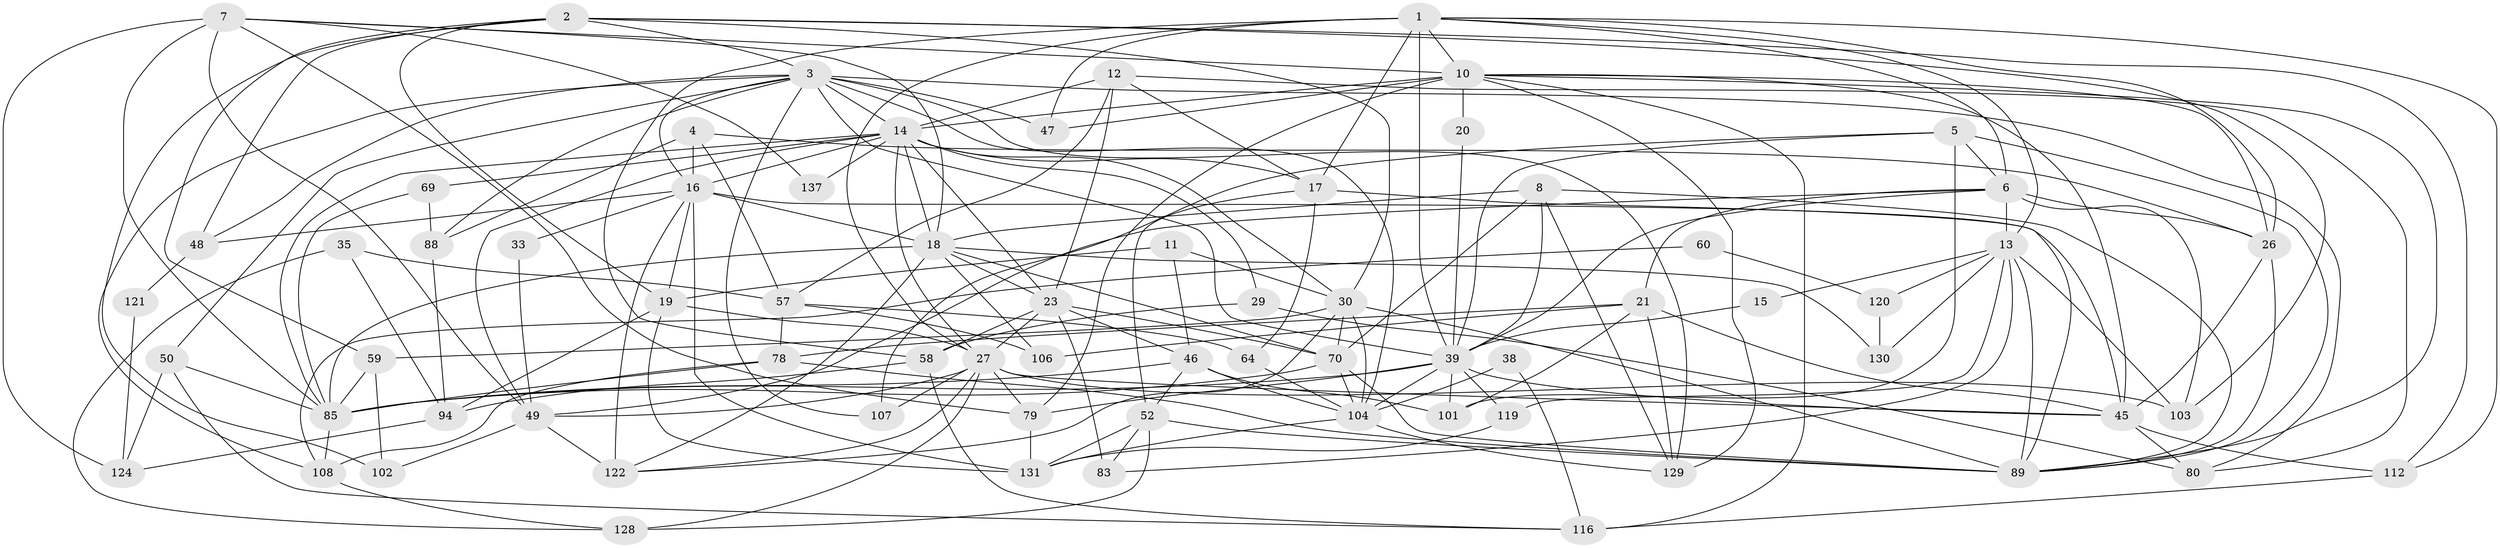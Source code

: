 // original degree distribution, {2: 0.14285714285714285, 4: 0.3142857142857143, 3: 0.25, 6: 0.1, 5: 0.1357142857142857, 7: 0.03571428571428571, 8: 0.014285714285714285, 9: 0.007142857142857143}
// Generated by graph-tools (version 1.1) at 2025/14/03/09/25 04:14:59]
// undirected, 70 vertices, 196 edges
graph export_dot {
graph [start="1"]
  node [color=gray90,style=filled];
  1 [super="+126+44"];
  2 [super="+22"];
  3 [super="+32+62"];
  4;
  5 [super="+92"];
  6 [super="+93+51"];
  7 [super="+71+72+36"];
  8 [super="+9"];
  10 [super="+67+98+136"];
  11;
  12 [super="+37+55"];
  13 [super="+25+43"];
  14 [super="+68"];
  15;
  16 [super="+34+76+138"];
  17 [super="+31+110"];
  18 [super="+24"];
  19 [super="+109+28"];
  20;
  21;
  23 [super="+125+42"];
  26 [super="+133"];
  27 [super="+41+53"];
  29;
  30 [super="+54+84"];
  33;
  35 [super="+63"];
  38;
  39 [super="+40"];
  45 [super="+73"];
  46 [super="+105+99"];
  47;
  48;
  49 [super="+81"];
  50;
  52 [super="+117+86"];
  57 [super="+87+66"];
  58 [super="+77"];
  59;
  60;
  64 [super="+97"];
  69;
  70 [super="+139+90"];
  78 [super="+82"];
  79 [super="+114"];
  80;
  83;
  85 [super="+100"];
  88;
  89 [super="+134"];
  94;
  101 [super="+111"];
  102;
  103;
  104 [super="+115"];
  106;
  107;
  108;
  112;
  116;
  119;
  120;
  121;
  122 [super="+135"];
  124;
  128;
  129;
  130;
  131;
  137;
  1 -- 17 [weight=2];
  1 -- 39;
  1 -- 10;
  1 -- 47;
  1 -- 112;
  1 -- 58;
  1 -- 27;
  1 -- 26;
  1 -- 13;
  1 -- 6;
  2 -- 48;
  2 -- 103;
  2 -- 112;
  2 -- 19;
  2 -- 102;
  2 -- 59;
  2 -- 3;
  2 -- 30;
  3 -- 104;
  3 -- 88;
  3 -- 129;
  3 -- 107;
  3 -- 47;
  3 -- 48;
  3 -- 80;
  3 -- 50;
  3 -- 108;
  3 -- 16;
  3 -- 39;
  3 -- 14;
  4 -- 88;
  4 -- 57;
  4 -- 16;
  4 -- 26;
  5 -- 107;
  5 -- 89;
  5 -- 101;
  5 -- 39;
  5 -- 6;
  6 -- 13 [weight=2];
  6 -- 26;
  6 -- 103;
  6 -- 21;
  6 -- 39;
  6 -- 49;
  7 -- 10;
  7 -- 137;
  7 -- 85;
  7 -- 18;
  7 -- 49;
  7 -- 124;
  7 -- 79;
  8 -- 129;
  8 -- 89;
  8 -- 70;
  8 -- 39;
  8 -- 18;
  10 -- 129;
  10 -- 20;
  10 -- 116;
  10 -- 79;
  10 -- 26;
  10 -- 47;
  10 -- 89;
  10 -- 45;
  10 -- 14;
  11 -- 19;
  11 -- 30;
  11 -- 46;
  12 -- 80;
  12 -- 57;
  12 -- 17;
  12 -- 23;
  12 -- 14 [weight=2];
  13 -- 119;
  13 -- 120;
  13 -- 83;
  13 -- 89 [weight=2];
  13 -- 15;
  13 -- 130;
  13 -- 103;
  14 -- 18;
  14 -- 69;
  14 -- 137;
  14 -- 16;
  14 -- 17;
  14 -- 49;
  14 -- 85;
  14 -- 23;
  14 -- 27 [weight=2];
  14 -- 29;
  14 -- 30;
  15 -- 39 [weight=2];
  16 -- 131 [weight=2];
  16 -- 48;
  16 -- 122;
  16 -- 19;
  16 -- 33;
  16 -- 18;
  16 -- 45;
  17 -- 64;
  17 -- 52;
  17 -- 89;
  18 -- 70;
  18 -- 130;
  18 -- 106;
  18 -- 85;
  18 -- 23;
  18 -- 122;
  19 -- 131;
  19 -- 94;
  19 -- 27;
  20 -- 39;
  21 -- 101;
  21 -- 129;
  21 -- 45;
  21 -- 78;
  21 -- 106;
  23 -- 83;
  23 -- 58;
  23 -- 27 [weight=2];
  23 -- 46;
  23 -- 70;
  26 -- 89;
  26 -- 45;
  27 -- 49 [weight=2];
  27 -- 128;
  27 -- 103;
  27 -- 107;
  27 -- 45;
  27 -- 79;
  27 -- 122;
  29 -- 80;
  29 -- 58;
  30 -- 59;
  30 -- 104;
  30 -- 122;
  30 -- 89;
  30 -- 70;
  33 -- 49;
  35 -- 94;
  35 -- 128;
  35 -- 57;
  38 -- 116;
  38 -- 104;
  39 -- 45;
  39 -- 85;
  39 -- 79;
  39 -- 101;
  39 -- 104;
  39 -- 119;
  45 -- 80;
  45 -- 112;
  46 -- 85;
  46 -- 104;
  46 -- 52;
  46 -- 101;
  48 -- 121;
  49 -- 122;
  49 -- 102;
  50 -- 116;
  50 -- 124;
  50 -- 85;
  52 -- 131;
  52 -- 128;
  52 -- 83;
  52 -- 89;
  57 -- 64;
  57 -- 78 [weight=2];
  57 -- 106;
  58 -- 94;
  58 -- 116;
  59 -- 102;
  59 -- 85;
  60 -- 108;
  60 -- 120;
  64 -- 104;
  69 -- 88;
  69 -- 85;
  70 -- 89;
  70 -- 104;
  70 -- 85;
  78 -- 108;
  78 -- 89;
  78 -- 85;
  79 -- 131;
  85 -- 108;
  88 -- 94;
  94 -- 124;
  104 -- 129;
  104 -- 131;
  108 -- 128;
  112 -- 116;
  119 -- 131;
  120 -- 130;
  121 -- 124;
}
